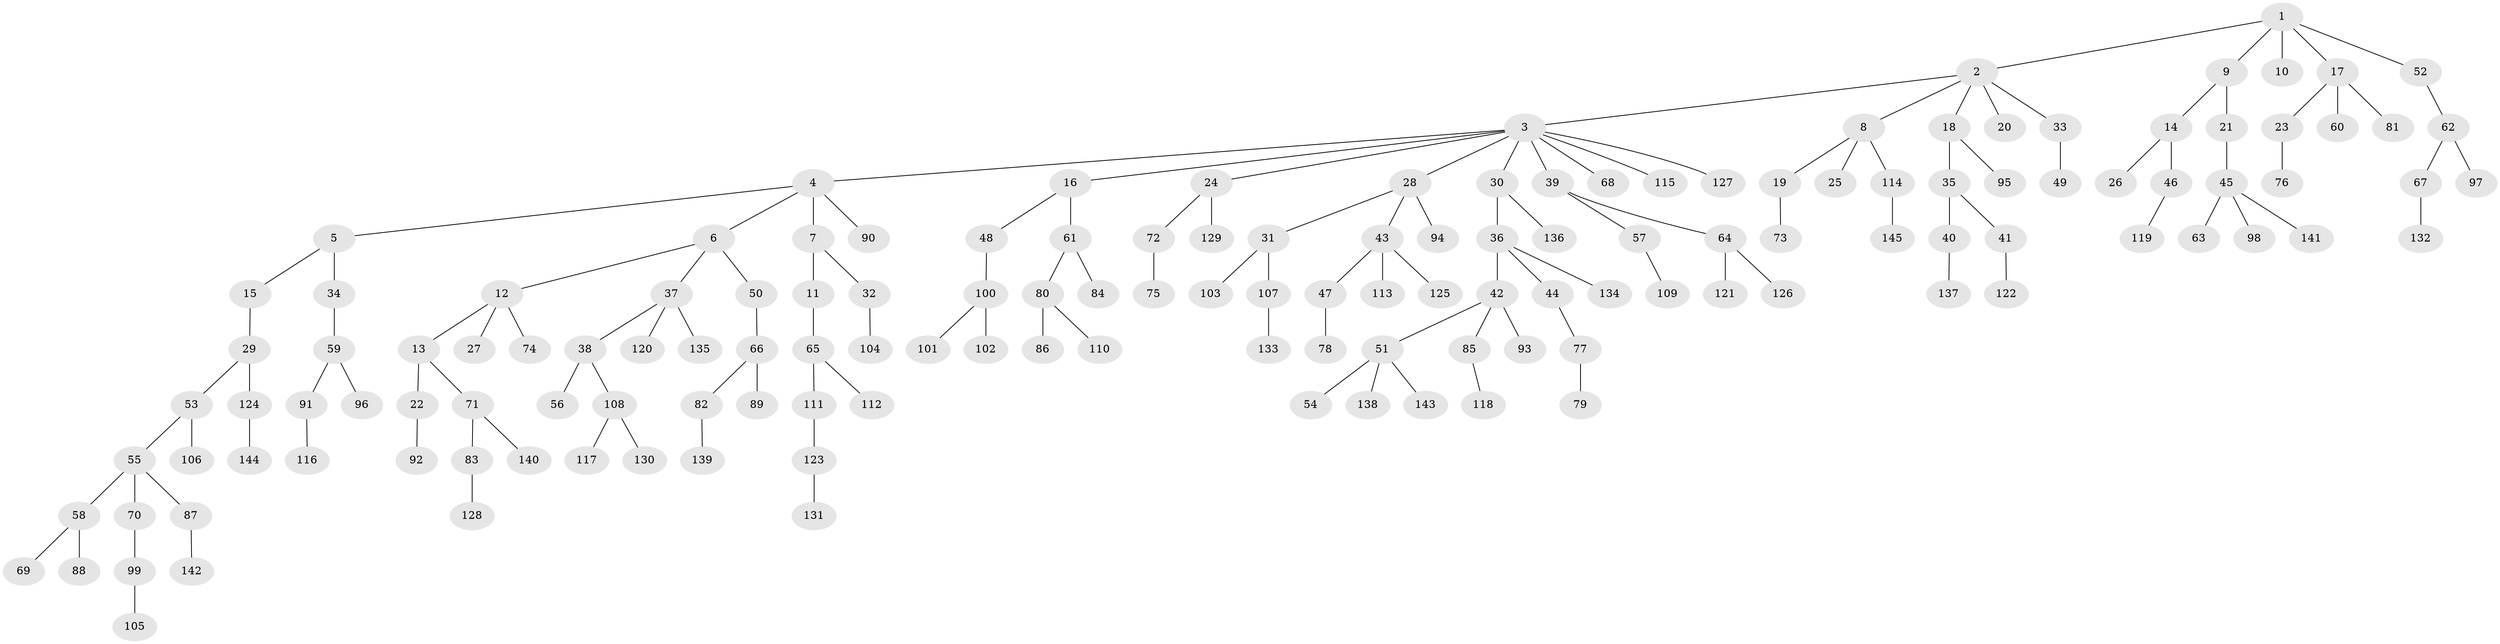 // Generated by graph-tools (version 1.1) at 2025/53/03/09/25 04:53:52]
// undirected, 145 vertices, 144 edges
graph export_dot {
graph [start="1"]
  node [color=gray90,style=filled];
  1;
  2;
  3;
  4;
  5;
  6;
  7;
  8;
  9;
  10;
  11;
  12;
  13;
  14;
  15;
  16;
  17;
  18;
  19;
  20;
  21;
  22;
  23;
  24;
  25;
  26;
  27;
  28;
  29;
  30;
  31;
  32;
  33;
  34;
  35;
  36;
  37;
  38;
  39;
  40;
  41;
  42;
  43;
  44;
  45;
  46;
  47;
  48;
  49;
  50;
  51;
  52;
  53;
  54;
  55;
  56;
  57;
  58;
  59;
  60;
  61;
  62;
  63;
  64;
  65;
  66;
  67;
  68;
  69;
  70;
  71;
  72;
  73;
  74;
  75;
  76;
  77;
  78;
  79;
  80;
  81;
  82;
  83;
  84;
  85;
  86;
  87;
  88;
  89;
  90;
  91;
  92;
  93;
  94;
  95;
  96;
  97;
  98;
  99;
  100;
  101;
  102;
  103;
  104;
  105;
  106;
  107;
  108;
  109;
  110;
  111;
  112;
  113;
  114;
  115;
  116;
  117;
  118;
  119;
  120;
  121;
  122;
  123;
  124;
  125;
  126;
  127;
  128;
  129;
  130;
  131;
  132;
  133;
  134;
  135;
  136;
  137;
  138;
  139;
  140;
  141;
  142;
  143;
  144;
  145;
  1 -- 2;
  1 -- 9;
  1 -- 10;
  1 -- 17;
  1 -- 52;
  2 -- 3;
  2 -- 8;
  2 -- 18;
  2 -- 20;
  2 -- 33;
  3 -- 4;
  3 -- 16;
  3 -- 24;
  3 -- 28;
  3 -- 30;
  3 -- 39;
  3 -- 68;
  3 -- 115;
  3 -- 127;
  4 -- 5;
  4 -- 6;
  4 -- 7;
  4 -- 90;
  5 -- 15;
  5 -- 34;
  6 -- 12;
  6 -- 37;
  6 -- 50;
  7 -- 11;
  7 -- 32;
  8 -- 19;
  8 -- 25;
  8 -- 114;
  9 -- 14;
  9 -- 21;
  11 -- 65;
  12 -- 13;
  12 -- 27;
  12 -- 74;
  13 -- 22;
  13 -- 71;
  14 -- 26;
  14 -- 46;
  15 -- 29;
  16 -- 48;
  16 -- 61;
  17 -- 23;
  17 -- 60;
  17 -- 81;
  18 -- 35;
  18 -- 95;
  19 -- 73;
  21 -- 45;
  22 -- 92;
  23 -- 76;
  24 -- 72;
  24 -- 129;
  28 -- 31;
  28 -- 43;
  28 -- 94;
  29 -- 53;
  29 -- 124;
  30 -- 36;
  30 -- 136;
  31 -- 103;
  31 -- 107;
  32 -- 104;
  33 -- 49;
  34 -- 59;
  35 -- 40;
  35 -- 41;
  36 -- 42;
  36 -- 44;
  36 -- 134;
  37 -- 38;
  37 -- 120;
  37 -- 135;
  38 -- 56;
  38 -- 108;
  39 -- 57;
  39 -- 64;
  40 -- 137;
  41 -- 122;
  42 -- 51;
  42 -- 85;
  42 -- 93;
  43 -- 47;
  43 -- 113;
  43 -- 125;
  44 -- 77;
  45 -- 63;
  45 -- 98;
  45 -- 141;
  46 -- 119;
  47 -- 78;
  48 -- 100;
  50 -- 66;
  51 -- 54;
  51 -- 138;
  51 -- 143;
  52 -- 62;
  53 -- 55;
  53 -- 106;
  55 -- 58;
  55 -- 70;
  55 -- 87;
  57 -- 109;
  58 -- 69;
  58 -- 88;
  59 -- 91;
  59 -- 96;
  61 -- 80;
  61 -- 84;
  62 -- 67;
  62 -- 97;
  64 -- 121;
  64 -- 126;
  65 -- 111;
  65 -- 112;
  66 -- 82;
  66 -- 89;
  67 -- 132;
  70 -- 99;
  71 -- 83;
  71 -- 140;
  72 -- 75;
  77 -- 79;
  80 -- 86;
  80 -- 110;
  82 -- 139;
  83 -- 128;
  85 -- 118;
  87 -- 142;
  91 -- 116;
  99 -- 105;
  100 -- 101;
  100 -- 102;
  107 -- 133;
  108 -- 117;
  108 -- 130;
  111 -- 123;
  114 -- 145;
  123 -- 131;
  124 -- 144;
}

